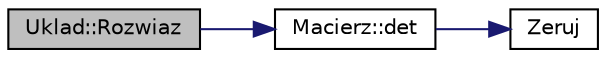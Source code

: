 digraph G
{
  edge [fontname="Helvetica",fontsize="10",labelfontname="Helvetica",labelfontsize="10"];
  node [fontname="Helvetica",fontsize="10",shape=record];
  rankdir="LR";
  Node1 [label="Uklad::Rozwiaz",height=0.2,width=0.4,color="black", fillcolor="grey75", style="filled" fontcolor="black"];
  Node1 -> Node2 [color="midnightblue",fontsize="10",style="solid",fontname="Helvetica"];
  Node2 [label="Macierz::det",height=0.2,width=0.4,color="black", fillcolor="white", style="filled",URL="$class_macierz.html#ad549218e7760f652fae7880f3a795bf9",tooltip="Funkcja wyliczająca wyznacznik macierzy."];
  Node2 -> Node3 [color="midnightblue",fontsize="10",style="solid",fontname="Helvetica"];
  Node3 [label="Zeruj",height=0.2,width=0.4,color="black", fillcolor="white", style="filled",URL="$liczba_8hh.html#a91f8f95affe7aa92e783aef5db29a1c3",tooltip="Metoda zerująca zmienną typu double."];
}
